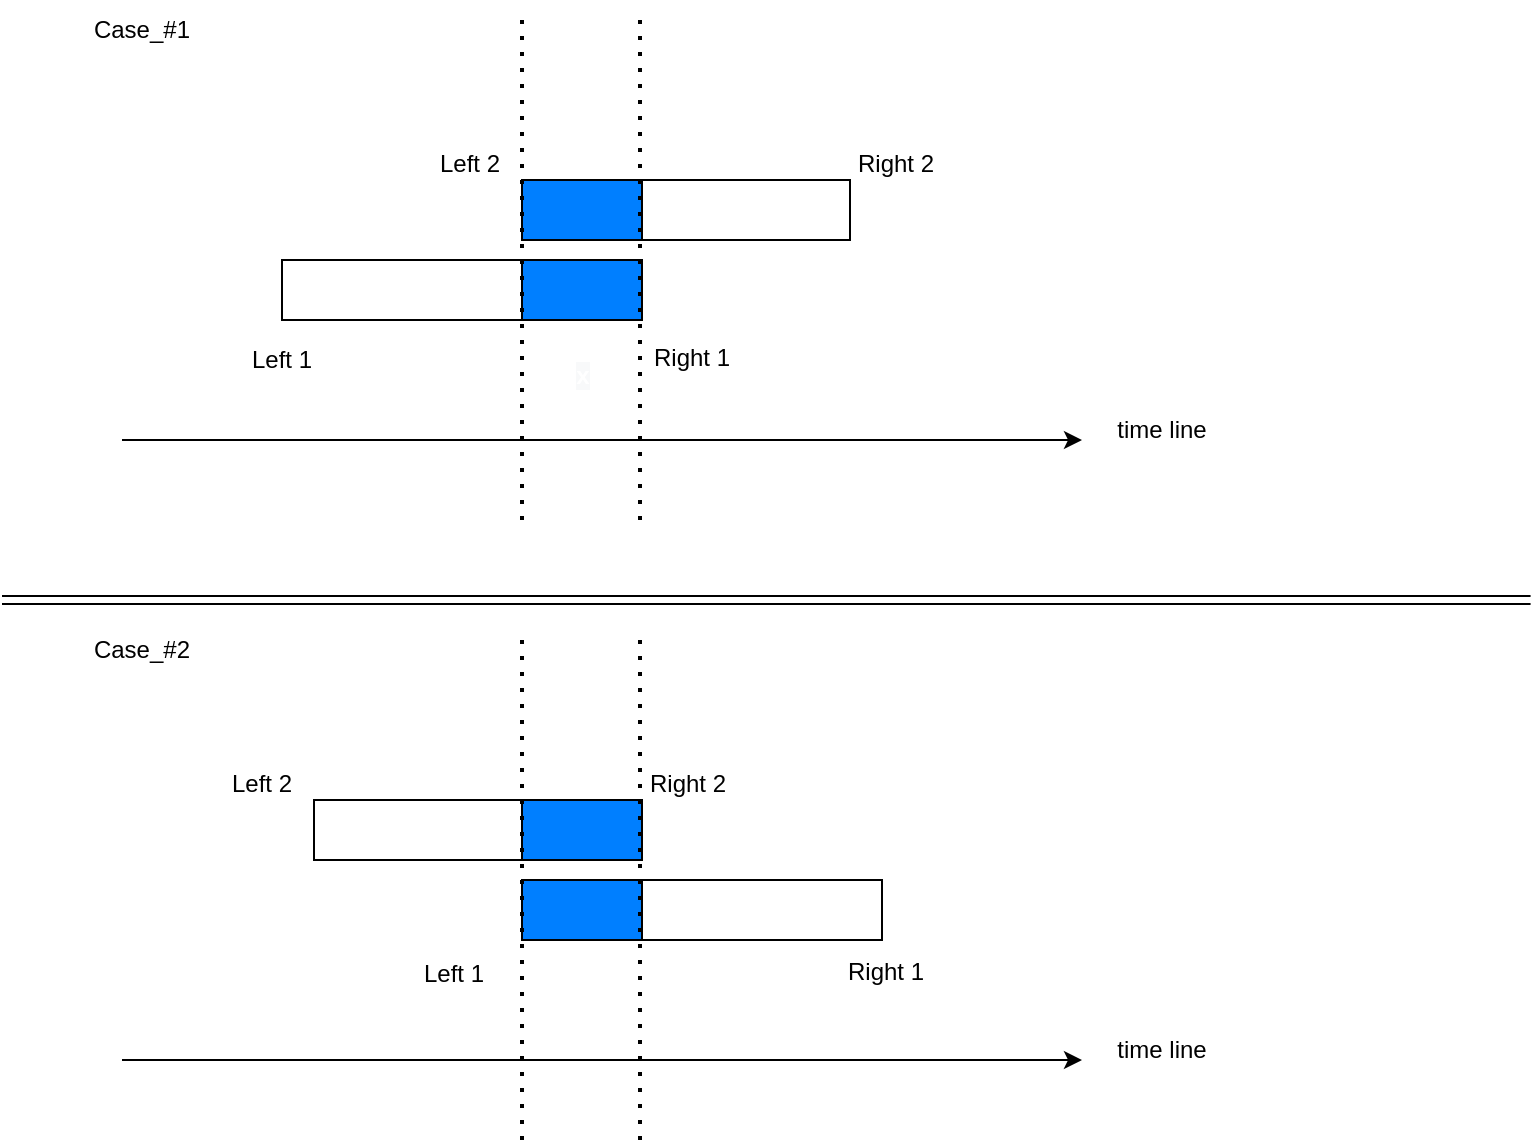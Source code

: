 <mxfile version="20.4.1" type="github">
  <diagram id="Ps43j80hUPKtJLKmb_Ai" name="第 1 页">
    <mxGraphModel dx="1566" dy="466" grid="1" gridSize="10" guides="1" tooltips="1" connect="1" arrows="1" fold="1" page="1" pageScale="1" pageWidth="827" pageHeight="1169" math="0" shadow="0">
      <root>
        <mxCell id="0" />
        <mxCell id="1" parent="0" />
        <mxCell id="cgz2T8-mqlXwMZg0U_6v-1" value="" style="verticalLabelPosition=bottom;verticalAlign=top;html=1;shape=mxgraph.basic.rect;fillColor2=none;strokeWidth=1;size=20;indent=5;" vertex="1" parent="1">
          <mxGeometry x="250" y="120" width="164" height="30" as="geometry" />
        </mxCell>
        <mxCell id="cgz2T8-mqlXwMZg0U_6v-2" value="" style="verticalLabelPosition=bottom;verticalAlign=top;html=1;shape=mxgraph.basic.rect;fillColor2=none;strokeWidth=1;size=20;indent=5;" vertex="1" parent="1">
          <mxGeometry x="130" y="160" width="180" height="30" as="geometry" />
        </mxCell>
        <mxCell id="cgz2T8-mqlXwMZg0U_6v-3" value="Left 1" style="text;html=1;strokeColor=none;fillColor=none;align=center;verticalAlign=middle;whiteSpace=wrap;rounded=0;" vertex="1" parent="1">
          <mxGeometry x="100" y="195" width="60" height="30" as="geometry" />
        </mxCell>
        <mxCell id="cgz2T8-mqlXwMZg0U_6v-4" value="Left 2" style="text;html=1;strokeColor=none;fillColor=none;align=center;verticalAlign=middle;whiteSpace=wrap;rounded=0;" vertex="1" parent="1">
          <mxGeometry x="194" y="97" width="60" height="30" as="geometry" />
        </mxCell>
        <mxCell id="cgz2T8-mqlXwMZg0U_6v-5" value="Right 2" style="text;html=1;strokeColor=none;fillColor=none;align=center;verticalAlign=middle;whiteSpace=wrap;rounded=0;" vertex="1" parent="1">
          <mxGeometry x="407" y="97" width="60" height="30" as="geometry" />
        </mxCell>
        <mxCell id="cgz2T8-mqlXwMZg0U_6v-6" value="Right 1" style="text;html=1;strokeColor=none;fillColor=none;align=center;verticalAlign=middle;whiteSpace=wrap;rounded=0;" vertex="1" parent="1">
          <mxGeometry x="305" y="194" width="60" height="30" as="geometry" />
        </mxCell>
        <mxCell id="cgz2T8-mqlXwMZg0U_6v-7" value="&#xa;&lt;b style=&quot;color: rgb(0, 0, 0); font-family: Helvetica; font-size: 12px; font-style: normal; font-variant-ligatures: normal; font-variant-caps: normal; letter-spacing: normal; orphans: 2; text-align: center; text-indent: 0px; text-transform: none; widows: 2; word-spacing: 0px; -webkit-text-stroke-width: 0px; background-color: rgb(248, 249, 250); text-decoration-thickness: initial; text-decoration-style: initial; text-decoration-color: initial;&quot;&gt;&lt;font color=&quot;#ffffff&quot;&gt;x&lt;/font&gt;&lt;/b&gt;&#xa;&#xa;" style="verticalLabelPosition=bottom;verticalAlign=top;html=1;shape=mxgraph.basic.rect;fillColor2=none;strokeWidth=1;size=20;indent=5;fillColor=#007FFF;" vertex="1" parent="1">
          <mxGeometry x="250" y="160" width="60" height="30" as="geometry" />
        </mxCell>
        <mxCell id="cgz2T8-mqlXwMZg0U_6v-8" value="" style="verticalLabelPosition=bottom;verticalAlign=top;html=1;shape=mxgraph.basic.rect;fillColor2=none;strokeWidth=1;size=20;indent=5;fillColor=#007FFF;" vertex="1" parent="1">
          <mxGeometry x="250" y="120" width="60" height="30" as="geometry" />
        </mxCell>
        <mxCell id="cgz2T8-mqlXwMZg0U_6v-9" value="" style="endArrow=classic;html=1;rounded=0;" edge="1" parent="1">
          <mxGeometry width="50" height="50" relative="1" as="geometry">
            <mxPoint x="50" y="250" as="sourcePoint" />
            <mxPoint x="530" y="250" as="targetPoint" />
          </mxGeometry>
        </mxCell>
        <mxCell id="cgz2T8-mqlXwMZg0U_6v-10" value="time line" style="text;html=1;strokeColor=none;fillColor=none;align=center;verticalAlign=middle;whiteSpace=wrap;rounded=0;" vertex="1" parent="1">
          <mxGeometry x="540" y="230" width="60" height="30" as="geometry" />
        </mxCell>
        <mxCell id="cgz2T8-mqlXwMZg0U_6v-11" value="" style="endArrow=none;dashed=1;html=1;dashPattern=1 3;strokeWidth=2;rounded=0;" edge="1" parent="1">
          <mxGeometry width="50" height="50" relative="1" as="geometry">
            <mxPoint x="250" y="290" as="sourcePoint" />
            <mxPoint x="250" y="40" as="targetPoint" />
          </mxGeometry>
        </mxCell>
        <mxCell id="cgz2T8-mqlXwMZg0U_6v-12" value="" style="endArrow=none;dashed=1;html=1;dashPattern=1 3;strokeWidth=2;rounded=0;" edge="1" parent="1">
          <mxGeometry width="50" height="50" relative="1" as="geometry">
            <mxPoint x="309" y="290" as="sourcePoint" />
            <mxPoint x="309" y="40" as="targetPoint" />
          </mxGeometry>
        </mxCell>
        <mxCell id="cgz2T8-mqlXwMZg0U_6v-25" value="" style="verticalLabelPosition=bottom;verticalAlign=top;html=1;shape=mxgraph.basic.rect;fillColor2=none;strokeWidth=1;size=20;indent=5;" vertex="1" parent="1">
          <mxGeometry x="146" y="430" width="164" height="30" as="geometry" />
        </mxCell>
        <mxCell id="cgz2T8-mqlXwMZg0U_6v-26" value="" style="verticalLabelPosition=bottom;verticalAlign=top;html=1;shape=mxgraph.basic.rect;fillColor2=none;strokeWidth=1;size=20;indent=5;" vertex="1" parent="1">
          <mxGeometry x="250" y="470" width="180" height="30" as="geometry" />
        </mxCell>
        <mxCell id="cgz2T8-mqlXwMZg0U_6v-27" value="Left 1" style="text;html=1;strokeColor=none;fillColor=none;align=center;verticalAlign=middle;whiteSpace=wrap;rounded=0;" vertex="1" parent="1">
          <mxGeometry x="186" y="502" width="60" height="30" as="geometry" />
        </mxCell>
        <mxCell id="cgz2T8-mqlXwMZg0U_6v-28" value="Left 2" style="text;html=1;strokeColor=none;fillColor=none;align=center;verticalAlign=middle;whiteSpace=wrap;rounded=0;" vertex="1" parent="1">
          <mxGeometry x="90" y="407" width="60" height="30" as="geometry" />
        </mxCell>
        <mxCell id="cgz2T8-mqlXwMZg0U_6v-29" value="Right 2" style="text;html=1;strokeColor=none;fillColor=none;align=center;verticalAlign=middle;whiteSpace=wrap;rounded=0;" vertex="1" parent="1">
          <mxGeometry x="303" y="407" width="60" height="30" as="geometry" />
        </mxCell>
        <mxCell id="cgz2T8-mqlXwMZg0U_6v-30" value="Right 1" style="text;html=1;strokeColor=none;fillColor=none;align=center;verticalAlign=middle;whiteSpace=wrap;rounded=0;" vertex="1" parent="1">
          <mxGeometry x="402" y="501" width="60" height="30" as="geometry" />
        </mxCell>
        <mxCell id="cgz2T8-mqlXwMZg0U_6v-31" value="" style="verticalLabelPosition=bottom;verticalAlign=top;html=1;shape=mxgraph.basic.rect;fillColor2=none;strokeWidth=1;size=20;indent=5;fillColor=#007FFF;" vertex="1" parent="1">
          <mxGeometry x="250" y="470" width="60" height="30" as="geometry" />
        </mxCell>
        <mxCell id="cgz2T8-mqlXwMZg0U_6v-32" value="" style="verticalLabelPosition=bottom;verticalAlign=top;html=1;shape=mxgraph.basic.rect;fillColor2=none;strokeWidth=1;size=20;indent=5;fillColor=#007FFF;" vertex="1" parent="1">
          <mxGeometry x="250" y="430" width="60" height="30" as="geometry" />
        </mxCell>
        <mxCell id="cgz2T8-mqlXwMZg0U_6v-33" value="" style="endArrow=classic;html=1;rounded=0;" edge="1" parent="1">
          <mxGeometry width="50" height="50" relative="1" as="geometry">
            <mxPoint x="50" y="560" as="sourcePoint" />
            <mxPoint x="530.0" y="560" as="targetPoint" />
          </mxGeometry>
        </mxCell>
        <mxCell id="cgz2T8-mqlXwMZg0U_6v-34" value="time line" style="text;html=1;strokeColor=none;fillColor=none;align=center;verticalAlign=middle;whiteSpace=wrap;rounded=0;" vertex="1" parent="1">
          <mxGeometry x="540" y="540" width="60" height="30" as="geometry" />
        </mxCell>
        <mxCell id="cgz2T8-mqlXwMZg0U_6v-35" value="" style="endArrow=none;dashed=1;html=1;dashPattern=1 3;strokeWidth=2;rounded=0;" edge="1" parent="1">
          <mxGeometry width="50" height="50" relative="1" as="geometry">
            <mxPoint x="250" y="600" as="sourcePoint" />
            <mxPoint x="250" y="350" as="targetPoint" />
          </mxGeometry>
        </mxCell>
        <mxCell id="cgz2T8-mqlXwMZg0U_6v-36" value="" style="endArrow=none;dashed=1;html=1;dashPattern=1 3;strokeWidth=2;rounded=0;" edge="1" parent="1">
          <mxGeometry width="50" height="50" relative="1" as="geometry">
            <mxPoint x="309" y="600" as="sourcePoint" />
            <mxPoint x="309" y="350" as="targetPoint" />
          </mxGeometry>
        </mxCell>
        <mxCell id="cgz2T8-mqlXwMZg0U_6v-37" value="Case_#1" style="text;html=1;strokeColor=none;fillColor=none;align=center;verticalAlign=middle;whiteSpace=wrap;rounded=0;" vertex="1" parent="1">
          <mxGeometry x="30" y="30" width="60" height="30" as="geometry" />
        </mxCell>
        <mxCell id="cgz2T8-mqlXwMZg0U_6v-38" value="Case_#2" style="text;html=1;strokeColor=none;fillColor=none;align=center;verticalAlign=middle;whiteSpace=wrap;rounded=0;" vertex="1" parent="1">
          <mxGeometry x="30" y="340" width="60" height="30" as="geometry" />
        </mxCell>
        <mxCell id="cgz2T8-mqlXwMZg0U_6v-39" value="" style="shape=link;html=1;rounded=0;" edge="1" parent="1">
          <mxGeometry width="100" relative="1" as="geometry">
            <mxPoint x="-10" y="330" as="sourcePoint" />
            <mxPoint x="754.286" y="330" as="targetPoint" />
          </mxGeometry>
        </mxCell>
      </root>
    </mxGraphModel>
  </diagram>
</mxfile>
